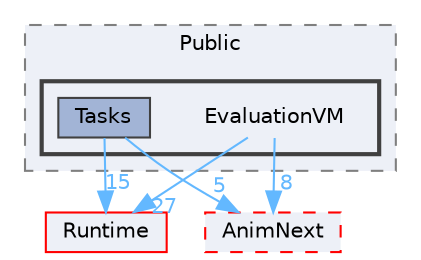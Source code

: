 digraph "EvaluationVM"
{
 // INTERACTIVE_SVG=YES
 // LATEX_PDF_SIZE
  bgcolor="transparent";
  edge [fontname=Helvetica,fontsize=10,labelfontname=Helvetica,labelfontsize=10];
  node [fontname=Helvetica,fontsize=10,shape=box,height=0.2,width=0.4];
  compound=true
  subgraph clusterdir_fe7a790aba818ef5f4ecb0c4f8b94358 {
    graph [ bgcolor="#edf0f7", pencolor="grey50", label="Public", fontname=Helvetica,fontsize=10 style="filled,dashed", URL="dir_fe7a790aba818ef5f4ecb0c4f8b94358.html",tooltip=""]
  subgraph clusterdir_bb18be778e9146c771e1c8708d54dcba {
    graph [ bgcolor="#edf0f7", pencolor="grey25", label="", fontname=Helvetica,fontsize=10 style="filled,bold", URL="dir_bb18be778e9146c771e1c8708d54dcba.html",tooltip=""]
    dir_bb18be778e9146c771e1c8708d54dcba [shape=plaintext, label="EvaluationVM"];
  dir_7e9c4e24067d4d1495fb7e9adab21b4e [label="Tasks", fillcolor="#a2b4d6", color="grey25", style="filled", URL="dir_7e9c4e24067d4d1495fb7e9adab21b4e.html",tooltip=""];
  }
  }
  dir_7536b172fbd480bfd146a1b1acd6856b [label="Runtime", fillcolor="#edf0f7", color="red", style="filled", URL="dir_7536b172fbd480bfd146a1b1acd6856b.html",tooltip=""];
  dir_ebfc70b225cdd53f599c3ad0db76b4bf [label="AnimNext", fillcolor="#edf0f7", color="red", style="filled,dashed", URL="dir_ebfc70b225cdd53f599c3ad0db76b4bf.html",tooltip=""];
  dir_bb18be778e9146c771e1c8708d54dcba->dir_7536b172fbd480bfd146a1b1acd6856b [headlabel="27", labeldistance=1.5 headhref="dir_000375_000984.html" href="dir_000375_000984.html" color="steelblue1" fontcolor="steelblue1"];
  dir_bb18be778e9146c771e1c8708d54dcba->dir_ebfc70b225cdd53f599c3ad0db76b4bf [headlabel="8", labeldistance=1.5 headhref="dir_000375_000042.html" href="dir_000375_000042.html" color="steelblue1" fontcolor="steelblue1"];
  dir_7e9c4e24067d4d1495fb7e9adab21b4e->dir_7536b172fbd480bfd146a1b1acd6856b [headlabel="15", labeldistance=1.5 headhref="dir_001168_000984.html" href="dir_001168_000984.html" color="steelblue1" fontcolor="steelblue1"];
  dir_7e9c4e24067d4d1495fb7e9adab21b4e->dir_ebfc70b225cdd53f599c3ad0db76b4bf [headlabel="5", labeldistance=1.5 headhref="dir_001168_000042.html" href="dir_001168_000042.html" color="steelblue1" fontcolor="steelblue1"];
}

